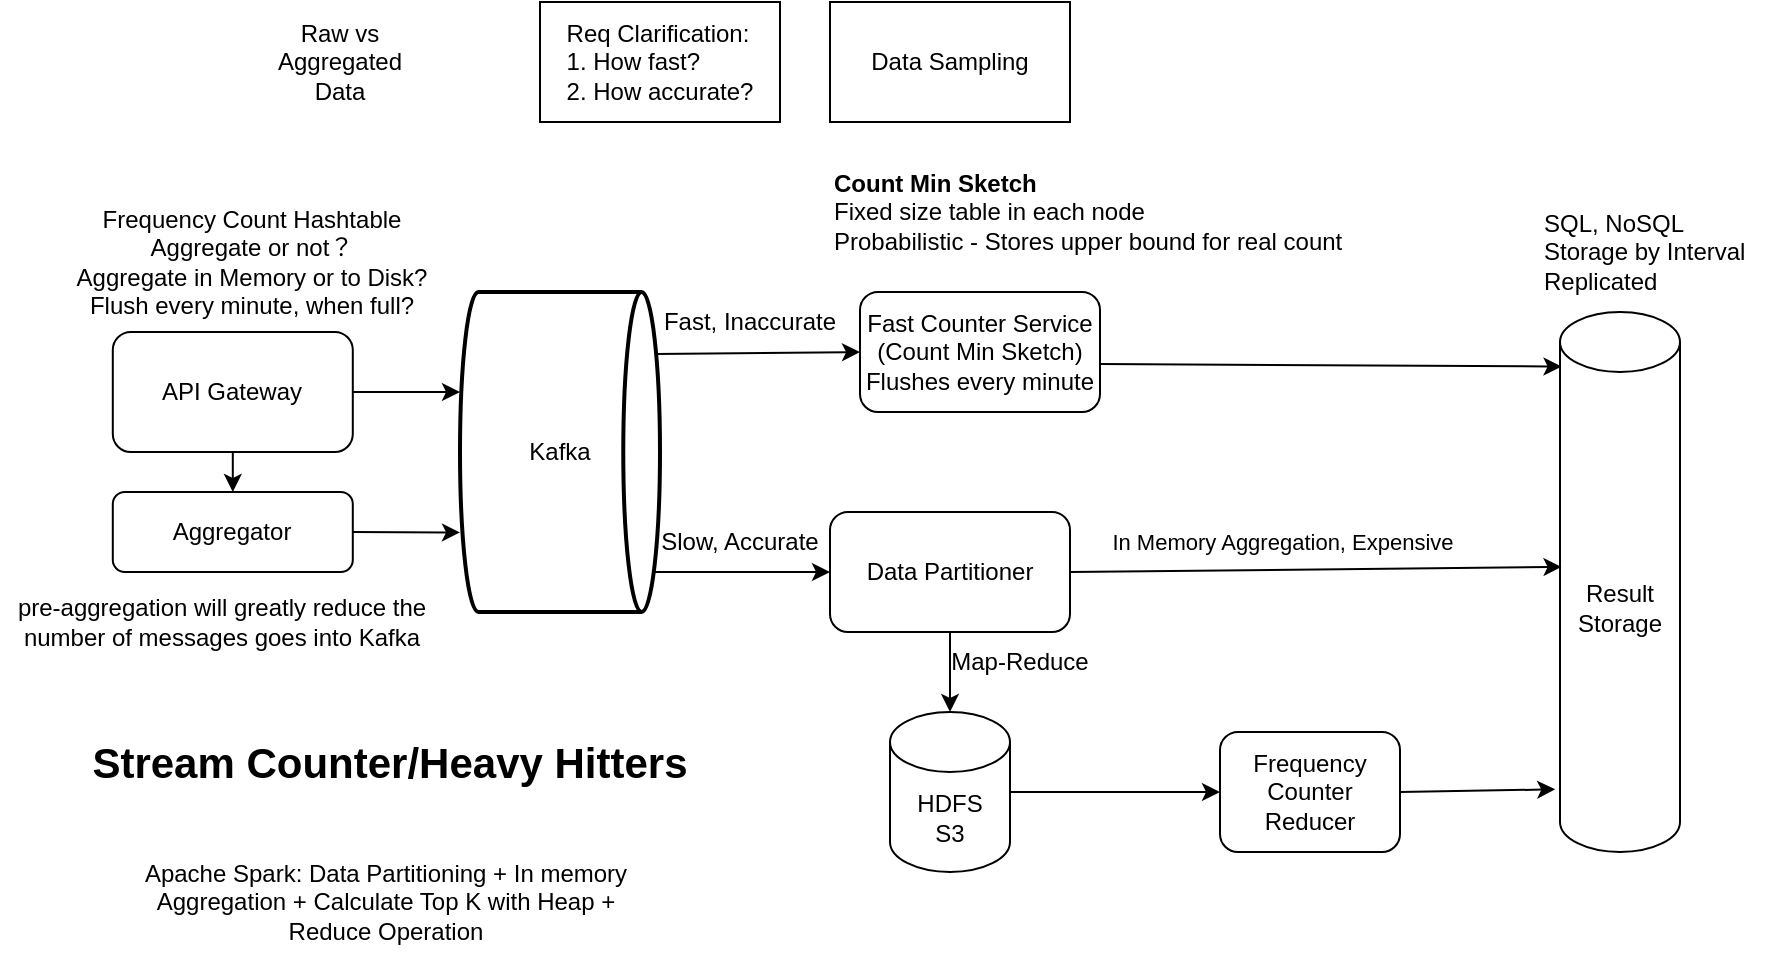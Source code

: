 <mxfile version="22.0.8" type="github">
  <diagram name="Page-1" id="ybURVlBU5D4kXEZvElC1">
    <mxGraphModel dx="1562" dy="830" grid="1" gridSize="10" guides="1" tooltips="1" connect="1" arrows="1" fold="1" page="1" pageScale="1" pageWidth="850" pageHeight="1100" math="0" shadow="0">
      <root>
        <mxCell id="0" />
        <mxCell id="1" parent="0" />
        <mxCell id="8y-FWkT5chtIzJiCy5gt-1" value="&lt;b style=&quot;font-size: 21px;&quot;&gt;&lt;font style=&quot;font-size: 21px;&quot;&gt;Stream Counter/Heavy Hitters&lt;/font&gt;&lt;/b&gt;" style="text;html=1;strokeColor=none;fillColor=none;align=center;verticalAlign=middle;whiteSpace=wrap;rounded=0;fontSize=21;" parent="1" vertex="1">
          <mxGeometry x="50" y="690" width="390" height="70" as="geometry" />
        </mxCell>
        <mxCell id="8y-FWkT5chtIzJiCy5gt-7" value="" style="endArrow=classic;html=1;rounded=0;exitX=0.944;exitY=0.875;exitDx=0;exitDy=0;entryX=0;entryY=0.5;entryDx=0;entryDy=0;exitPerimeter=0;" parent="1" source="8y-FWkT5chtIzJiCy5gt-18" target="8y-FWkT5chtIzJiCy5gt-8" edge="1">
          <mxGeometry width="50" height="50" relative="1" as="geometry">
            <mxPoint x="365" y="626" as="sourcePoint" />
            <mxPoint x="450" y="626" as="targetPoint" />
          </mxGeometry>
        </mxCell>
        <mxCell id="8y-FWkT5chtIzJiCy5gt-8" value="Data Partitioner" style="rounded=1;whiteSpace=wrap;html=1;" parent="1" vertex="1">
          <mxGeometry x="465" y="600" width="120" height="60" as="geometry" />
        </mxCell>
        <mxCell id="8y-FWkT5chtIzJiCy5gt-9" value="Slow, Accurate" style="text;html=1;strokeColor=none;fillColor=none;align=center;verticalAlign=middle;whiteSpace=wrap;rounded=0;" parent="1" vertex="1">
          <mxGeometry x="375" y="600" width="90" height="30" as="geometry" />
        </mxCell>
        <mxCell id="8y-FWkT5chtIzJiCy5gt-11" value="Frequency Count Hashtable&lt;br&gt;Aggregate or not？&lt;br&gt;Aggregate in Memory or to Disk?&lt;br&gt;Flush every minute, when full?" style="text;html=1;strokeColor=none;fillColor=none;align=center;verticalAlign=middle;whiteSpace=wrap;rounded=0;" parent="1" vertex="1">
          <mxGeometry x="81.4" y="450" width="190" height="50" as="geometry" />
        </mxCell>
        <mxCell id="8y-FWkT5chtIzJiCy5gt-18" value="Kafka" style="strokeWidth=2;html=1;shape=mxgraph.flowchart.direct_data;whiteSpace=wrap;" parent="1" vertex="1">
          <mxGeometry x="280" y="490" width="100" height="160" as="geometry" />
        </mxCell>
        <mxCell id="8y-FWkT5chtIzJiCy5gt-2" value="API Gateway" style="rounded=1;whiteSpace=wrap;html=1;" parent="1" vertex="1">
          <mxGeometry x="106.4" y="510" width="120" height="60" as="geometry" />
        </mxCell>
        <mxCell id="8y-FWkT5chtIzJiCy5gt-3" value="" style="endArrow=classic;html=1;rounded=0;exitX=1;exitY=0.5;exitDx=0;exitDy=0;" parent="1" source="8y-FWkT5chtIzJiCy5gt-2" edge="1">
          <mxGeometry width="50" height="50" relative="1" as="geometry">
            <mxPoint x="196.4" y="590" as="sourcePoint" />
            <mxPoint x="280" y="540" as="targetPoint" />
          </mxGeometry>
        </mxCell>
        <mxCell id="8y-FWkT5chtIzJiCy5gt-29" value="Fast, Inaccurate" style="text;html=1;strokeColor=none;fillColor=none;align=center;verticalAlign=middle;whiteSpace=wrap;rounded=0;" parent="1" vertex="1">
          <mxGeometry x="380" y="490" width="90" height="30" as="geometry" />
        </mxCell>
        <mxCell id="8y-FWkT5chtIzJiCy5gt-30" value="Fast Counter Service&lt;br&gt;(Count Min Sketch)&lt;br&gt;Flushes every minute" style="rounded=1;whiteSpace=wrap;html=1;" parent="1" vertex="1">
          <mxGeometry x="480" y="490" width="120" height="60" as="geometry" />
        </mxCell>
        <mxCell id="8y-FWkT5chtIzJiCy5gt-31" value="" style="endArrow=classic;html=1;rounded=0;exitX=0.976;exitY=0.194;exitDx=0;exitDy=0;exitPerimeter=0;entryX=0;entryY=0.5;entryDx=0;entryDy=0;" parent="1" source="8y-FWkT5chtIzJiCy5gt-18" target="8y-FWkT5chtIzJiCy5gt-30" edge="1">
          <mxGeometry width="50" height="50" relative="1" as="geometry">
            <mxPoint x="580" y="640" as="sourcePoint" />
            <mxPoint x="630" y="590" as="targetPoint" />
          </mxGeometry>
        </mxCell>
        <mxCell id="8y-FWkT5chtIzJiCy5gt-32" value="" style="endArrow=classic;html=1;rounded=0;exitX=1;exitY=0.5;exitDx=0;exitDy=0;entryX=0.013;entryY=0.101;entryDx=0;entryDy=0;entryPerimeter=0;" parent="1" target="8y-FWkT5chtIzJiCy5gt-34" edge="1">
          <mxGeometry width="50" height="50" relative="1" as="geometry">
            <mxPoint x="600" y="526.06" as="sourcePoint" />
            <mxPoint x="760" y="526" as="targetPoint" />
          </mxGeometry>
        </mxCell>
        <mxCell id="8y-FWkT5chtIzJiCy5gt-34" value="Result&lt;br&gt;Storage" style="shape=cylinder3;whiteSpace=wrap;html=1;boundedLbl=1;backgroundOutline=1;size=15;" parent="1" vertex="1">
          <mxGeometry x="830" y="500" width="60" height="270" as="geometry" />
        </mxCell>
        <mxCell id="8y-FWkT5chtIzJiCy5gt-36" value="&lt;div&gt;&lt;b&gt;Count Min Sketch&lt;/b&gt;&lt;/div&gt;&lt;div style=&quot;&quot;&gt;Fixed size table in each node&lt;/div&gt;&lt;div&gt;Probabilistic - Stores upper bound for real count&lt;/div&gt;" style="text;html=1;strokeColor=none;fillColor=none;align=left;verticalAlign=middle;whiteSpace=wrap;rounded=0;" parent="1" vertex="1">
          <mxGeometry x="465" y="420" width="290" height="60" as="geometry" />
        </mxCell>
        <mxCell id="8y-FWkT5chtIzJiCy5gt-38" value="SQL, NoSQL&lt;br&gt;&lt;div style=&quot;&quot;&gt;&lt;span style=&quot;background-color: initial;&quot;&gt;Storage by Interval&lt;/span&gt;&lt;/div&gt;&lt;div style=&quot;&quot;&gt;&lt;span style=&quot;background-color: initial;&quot;&gt;Replicated&lt;/span&gt;&lt;/div&gt;" style="text;html=1;strokeColor=none;fillColor=none;align=left;verticalAlign=middle;whiteSpace=wrap;rounded=0;" parent="1" vertex="1">
          <mxGeometry x="820" y="440" width="120" height="60" as="geometry" />
        </mxCell>
        <mxCell id="8y-FWkT5chtIzJiCy5gt-42" value="pre-aggregation will greatly reduce the number of messages goes into Kafka" style="text;html=1;strokeColor=none;fillColor=none;align=center;verticalAlign=middle;whiteSpace=wrap;rounded=0;" parent="1" vertex="1">
          <mxGeometry x="51.4" y="640" width="220" height="30" as="geometry" />
        </mxCell>
        <mxCell id="8y-FWkT5chtIzJiCy5gt-43" value="" style="endArrow=classic;html=1;rounded=0;exitX=0.5;exitY=1;exitDx=0;exitDy=0;" parent="1" source="8y-FWkT5chtIzJiCy5gt-2" edge="1">
          <mxGeometry width="50" height="50" relative="1" as="geometry">
            <mxPoint x="186.4" y="630" as="sourcePoint" />
            <mxPoint x="166.4" y="590" as="targetPoint" />
          </mxGeometry>
        </mxCell>
        <mxCell id="8y-FWkT5chtIzJiCy5gt-44" value="Aggregator" style="rounded=1;whiteSpace=wrap;html=1;" parent="1" vertex="1">
          <mxGeometry x="106.4" y="590" width="120" height="40" as="geometry" />
        </mxCell>
        <mxCell id="8y-FWkT5chtIzJiCy5gt-45" value="" style="endArrow=classic;html=1;rounded=0;exitX=1;exitY=0.5;exitDx=0;exitDy=0;entryX=0.036;entryY=0.939;entryDx=0;entryDy=0;entryPerimeter=0;" parent="1" source="8y-FWkT5chtIzJiCy5gt-44" edge="1">
          <mxGeometry width="50" height="50" relative="1" as="geometry">
            <mxPoint x="256.4" y="640" as="sourcePoint" />
            <mxPoint x="280.0" y="610.24" as="targetPoint" />
          </mxGeometry>
        </mxCell>
        <mxCell id="8y-FWkT5chtIzJiCy5gt-46" value="Map-Reduce" style="text;html=1;strokeColor=none;fillColor=none;align=center;verticalAlign=middle;whiteSpace=wrap;rounded=0;" parent="1" vertex="1">
          <mxGeometry x="520" y="660" width="80" height="30" as="geometry" />
        </mxCell>
        <mxCell id="8y-FWkT5chtIzJiCy5gt-48" value="Frequency Counter Reducer" style="rounded=1;whiteSpace=wrap;html=1;" parent="1" vertex="1">
          <mxGeometry x="660" y="710" width="90" height="60" as="geometry" />
        </mxCell>
        <mxCell id="8y-FWkT5chtIzJiCy5gt-49" value="HDFS&lt;br style=&quot;border-color: var(--border-color);&quot;&gt;S3" style="shape=cylinder3;whiteSpace=wrap;html=1;boundedLbl=1;backgroundOutline=1;size=15;" parent="1" vertex="1">
          <mxGeometry x="495" y="700" width="60" height="80" as="geometry" />
        </mxCell>
        <mxCell id="8y-FWkT5chtIzJiCy5gt-50" value="" style="endArrow=classic;html=1;rounded=0;exitX=0.5;exitY=1;exitDx=0;exitDy=0;" parent="1" source="8y-FWkT5chtIzJiCy5gt-8" edge="1">
          <mxGeometry width="50" height="50" relative="1" as="geometry">
            <mxPoint x="630" y="730" as="sourcePoint" />
            <mxPoint x="525" y="700" as="targetPoint" />
          </mxGeometry>
        </mxCell>
        <mxCell id="8y-FWkT5chtIzJiCy5gt-51" value="" style="endArrow=classic;html=1;rounded=0;entryX=0;entryY=0.5;entryDx=0;entryDy=0;" parent="1" source="8y-FWkT5chtIzJiCy5gt-49" target="8y-FWkT5chtIzJiCy5gt-48" edge="1">
          <mxGeometry width="50" height="50" relative="1" as="geometry">
            <mxPoint x="560" y="740" as="sourcePoint" />
            <mxPoint x="595" y="739" as="targetPoint" />
          </mxGeometry>
        </mxCell>
        <mxCell id="8y-FWkT5chtIzJiCy5gt-52" value="" style="endArrow=classic;html=1;rounded=0;exitX=1;exitY=0.5;exitDx=0;exitDy=0;entryX=-0.04;entryY=0.884;entryDx=0;entryDy=0;entryPerimeter=0;" parent="1" source="8y-FWkT5chtIzJiCy5gt-48" target="8y-FWkT5chtIzJiCy5gt-34" edge="1">
          <mxGeometry width="50" height="50" relative="1" as="geometry">
            <mxPoint x="694" y="748" as="sourcePoint" />
            <mxPoint x="733.02" y="739" as="targetPoint" />
          </mxGeometry>
        </mxCell>
        <mxCell id="8y-FWkT5chtIzJiCy5gt-54" value="" style="endArrow=classic;html=1;rounded=0;exitX=1;exitY=0.5;exitDx=0;exitDy=0;entryX=0.013;entryY=0.472;entryDx=0;entryDy=0;entryPerimeter=0;" parent="1" source="8y-FWkT5chtIzJiCy5gt-8" target="8y-FWkT5chtIzJiCy5gt-34" edge="1">
          <mxGeometry width="50" height="50" relative="1" as="geometry">
            <mxPoint x="640" y="650" as="sourcePoint" />
            <mxPoint x="690" y="600" as="targetPoint" />
          </mxGeometry>
        </mxCell>
        <mxCell id="8y-FWkT5chtIzJiCy5gt-55" value="In Memory Aggregation, Expensive" style="edgeLabel;html=1;align=center;verticalAlign=middle;resizable=0;points=[];" parent="8y-FWkT5chtIzJiCy5gt-54" connectable="0" vertex="1">
          <mxGeometry x="-0.166" y="4" relative="1" as="geometry">
            <mxPoint x="3" y="-10" as="offset" />
          </mxGeometry>
        </mxCell>
        <mxCell id="8y-FWkT5chtIzJiCy5gt-56" value="Apache Spark: Data Partitioning + In memory Aggregation + Calculate Top K with Heap + Reduce Operation" style="text;html=1;strokeColor=none;fillColor=none;align=center;verticalAlign=middle;whiteSpace=wrap;rounded=0;" parent="1" vertex="1">
          <mxGeometry x="106.4" y="760" width="273.6" height="70" as="geometry" />
        </mxCell>
        <mxCell id="QWQPAWSHBbOFJZBjrlaj-1" value="Raw vs Aggregated Data" style="text;html=1;strokeColor=none;fillColor=none;align=center;verticalAlign=middle;whiteSpace=wrap;rounded=0;" parent="1" vertex="1">
          <mxGeometry x="190" y="360" width="60" height="30" as="geometry" />
        </mxCell>
        <mxCell id="5Jaj-E77fAwwfaJCabGh-1" value="&lt;div style=&quot;text-align: left;&quot;&gt;&lt;span style=&quot;background-color: initial;&quot;&gt;Req Clarification:&lt;/span&gt;&lt;/div&gt;&lt;div style=&quot;text-align: left;&quot;&gt;&lt;span style=&quot;background-color: initial;&quot;&gt;1. How fast?&lt;/span&gt;&lt;/div&gt;&lt;div style=&quot;text-align: left;&quot;&gt;&lt;span style=&quot;background-color: initial;&quot;&gt;2. How accurate?&lt;/span&gt;&lt;/div&gt;" style="rounded=0;whiteSpace=wrap;html=1;" vertex="1" parent="1">
          <mxGeometry x="320" y="345" width="120" height="60" as="geometry" />
        </mxCell>
        <mxCell id="5Jaj-E77fAwwfaJCabGh-2" value="Data Sampling" style="rounded=0;whiteSpace=wrap;html=1;" vertex="1" parent="1">
          <mxGeometry x="465" y="345" width="120" height="60" as="geometry" />
        </mxCell>
      </root>
    </mxGraphModel>
  </diagram>
</mxfile>
